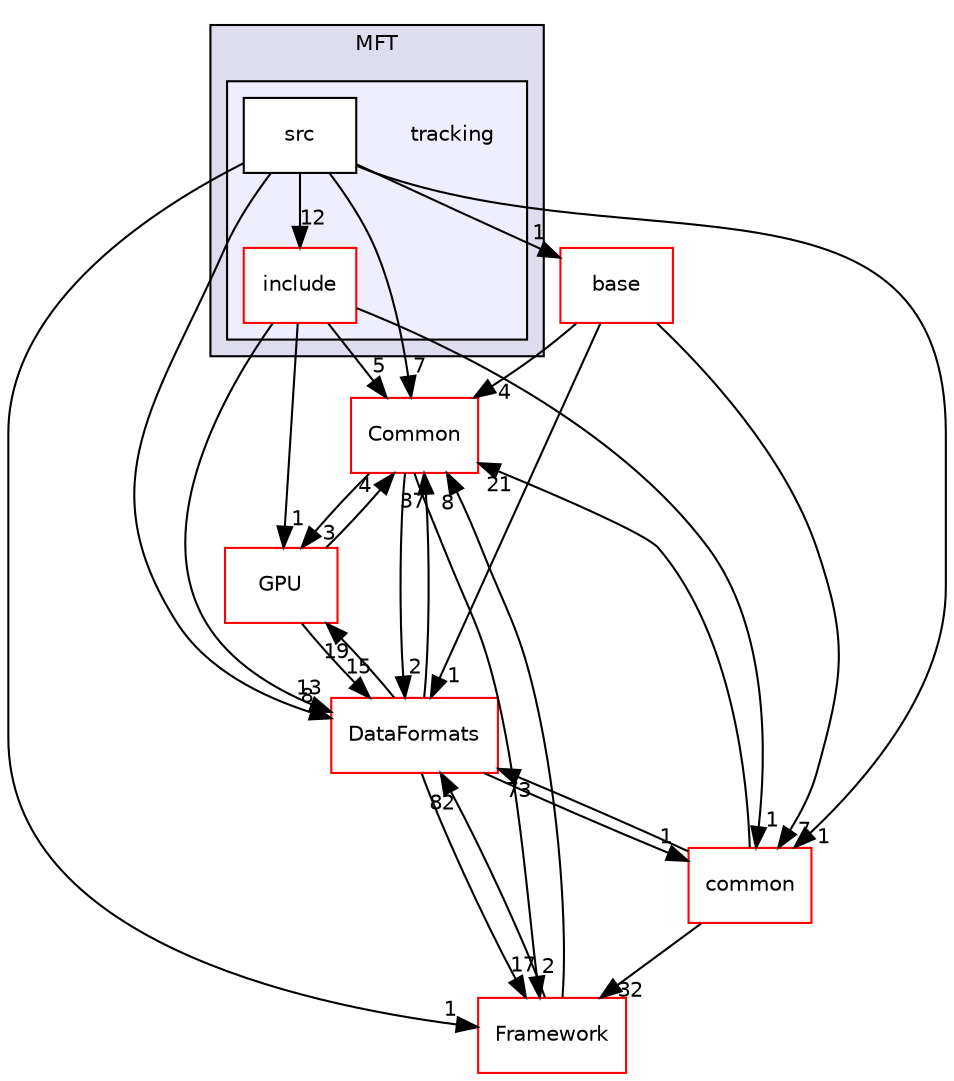 digraph "/home/travis/build/AliceO2Group/AliceO2/Detectors/ITSMFT/MFT/tracking" {
  bgcolor=transparent;
  compound=true
  node [ fontsize="10", fontname="Helvetica"];
  edge [ labelfontsize="10", labelfontname="Helvetica"];
  subgraph clusterdir_f39d1cd569ca2d16022b762a0e4a53c8 {
    graph [ bgcolor="#ddddee", pencolor="black", label="MFT" fontname="Helvetica", fontsize="10", URL="dir_f39d1cd569ca2d16022b762a0e4a53c8.html"]
  subgraph clusterdir_0a8d7fd788ce6274650fdef0765535ce {
    graph [ bgcolor="#eeeeff", pencolor="black", label="" URL="dir_0a8d7fd788ce6274650fdef0765535ce.html"];
    dir_0a8d7fd788ce6274650fdef0765535ce [shape=plaintext label="tracking"];
    dir_b26747058ac65f3a8006ba5e683c03be [shape=box label="include" color="red" fillcolor="white" style="filled" URL="dir_b26747058ac65f3a8006ba5e683c03be.html"];
    dir_119633d0a87109267c245d44b982fe38 [shape=box label="src" color="black" fillcolor="white" style="filled" URL="dir_119633d0a87109267c245d44b982fe38.html"];
  }
  }
  dir_4ab6b4cc6a7edbff49100e9123df213f [shape=box label="Common" color="red" URL="dir_4ab6b4cc6a7edbff49100e9123df213f.html"];
  dir_85bf31a2e8d306e7598ffcb73f8df6bf [shape=box label="common" color="red" URL="dir_85bf31a2e8d306e7598ffcb73f8df6bf.html"];
  dir_7e732ae97f4f941436b6909b27d4da36 [shape=box label="base" color="red" URL="dir_7e732ae97f4f941436b6909b27d4da36.html"];
  dir_f511f1e9c03c071966ae594f00bbc5e0 [shape=box label="GPU" color="red" URL="dir_f511f1e9c03c071966ae594f00bbc5e0.html"];
  dir_bcbb2cf9a3d3d83e5515c82071a07177 [shape=box label="Framework" color="red" URL="dir_bcbb2cf9a3d3d83e5515c82071a07177.html"];
  dir_2171f7ec022c5423887b07c69b2f5b48 [shape=box label="DataFormats" color="red" URL="dir_2171f7ec022c5423887b07c69b2f5b48.html"];
  dir_4ab6b4cc6a7edbff49100e9123df213f->dir_f511f1e9c03c071966ae594f00bbc5e0 [headlabel="3", labeldistance=1.5 headhref="dir_000029_000716.html"];
  dir_4ab6b4cc6a7edbff49100e9123df213f->dir_bcbb2cf9a3d3d83e5515c82071a07177 [headlabel="2", labeldistance=1.5 headhref="dir_000029_000055.html"];
  dir_4ab6b4cc6a7edbff49100e9123df213f->dir_2171f7ec022c5423887b07c69b2f5b48 [headlabel="2", labeldistance=1.5 headhref="dir_000029_000079.html"];
  dir_85bf31a2e8d306e7598ffcb73f8df6bf->dir_4ab6b4cc6a7edbff49100e9123df213f [headlabel="21", labeldistance=1.5 headhref="dir_000064_000029.html"];
  dir_85bf31a2e8d306e7598ffcb73f8df6bf->dir_bcbb2cf9a3d3d83e5515c82071a07177 [headlabel="32", labeldistance=1.5 headhref="dir_000064_000055.html"];
  dir_85bf31a2e8d306e7598ffcb73f8df6bf->dir_2171f7ec022c5423887b07c69b2f5b48 [headlabel="73", labeldistance=1.5 headhref="dir_000064_000079.html"];
  dir_7e732ae97f4f941436b6909b27d4da36->dir_4ab6b4cc6a7edbff49100e9123df213f [headlabel="4", labeldistance=1.5 headhref="dir_000174_000029.html"];
  dir_7e732ae97f4f941436b6909b27d4da36->dir_85bf31a2e8d306e7598ffcb73f8df6bf [headlabel="7", labeldistance=1.5 headhref="dir_000174_000064.html"];
  dir_7e732ae97f4f941436b6909b27d4da36->dir_2171f7ec022c5423887b07c69b2f5b48 [headlabel="1", labeldistance=1.5 headhref="dir_000174_000079.html"];
  dir_b26747058ac65f3a8006ba5e683c03be->dir_4ab6b4cc6a7edbff49100e9123df213f [headlabel="5", labeldistance=1.5 headhref="dir_000115_000029.html"];
  dir_b26747058ac65f3a8006ba5e683c03be->dir_85bf31a2e8d306e7598ffcb73f8df6bf [headlabel="1", labeldistance=1.5 headhref="dir_000115_000064.html"];
  dir_b26747058ac65f3a8006ba5e683c03be->dir_f511f1e9c03c071966ae594f00bbc5e0 [headlabel="1", labeldistance=1.5 headhref="dir_000115_000716.html"];
  dir_b26747058ac65f3a8006ba5e683c03be->dir_2171f7ec022c5423887b07c69b2f5b48 [headlabel="13", labeldistance=1.5 headhref="dir_000115_000079.html"];
  dir_119633d0a87109267c245d44b982fe38->dir_4ab6b4cc6a7edbff49100e9123df213f [headlabel="7", labeldistance=1.5 headhref="dir_000156_000029.html"];
  dir_119633d0a87109267c245d44b982fe38->dir_85bf31a2e8d306e7598ffcb73f8df6bf [headlabel="1", labeldistance=1.5 headhref="dir_000156_000064.html"];
  dir_119633d0a87109267c245d44b982fe38->dir_7e732ae97f4f941436b6909b27d4da36 [headlabel="1", labeldistance=1.5 headhref="dir_000156_000174.html"];
  dir_119633d0a87109267c245d44b982fe38->dir_b26747058ac65f3a8006ba5e683c03be [headlabel="12", labeldistance=1.5 headhref="dir_000156_000115.html"];
  dir_119633d0a87109267c245d44b982fe38->dir_bcbb2cf9a3d3d83e5515c82071a07177 [headlabel="1", labeldistance=1.5 headhref="dir_000156_000055.html"];
  dir_119633d0a87109267c245d44b982fe38->dir_2171f7ec022c5423887b07c69b2f5b48 [headlabel="8", labeldistance=1.5 headhref="dir_000156_000079.html"];
  dir_f511f1e9c03c071966ae594f00bbc5e0->dir_4ab6b4cc6a7edbff49100e9123df213f [headlabel="4", labeldistance=1.5 headhref="dir_000716_000029.html"];
  dir_f511f1e9c03c071966ae594f00bbc5e0->dir_2171f7ec022c5423887b07c69b2f5b48 [headlabel="15", labeldistance=1.5 headhref="dir_000716_000079.html"];
  dir_bcbb2cf9a3d3d83e5515c82071a07177->dir_4ab6b4cc6a7edbff49100e9123df213f [headlabel="8", labeldistance=1.5 headhref="dir_000055_000029.html"];
  dir_bcbb2cf9a3d3d83e5515c82071a07177->dir_2171f7ec022c5423887b07c69b2f5b48 [headlabel="82", labeldistance=1.5 headhref="dir_000055_000079.html"];
  dir_2171f7ec022c5423887b07c69b2f5b48->dir_4ab6b4cc6a7edbff49100e9123df213f [headlabel="37", labeldistance=1.5 headhref="dir_000079_000029.html"];
  dir_2171f7ec022c5423887b07c69b2f5b48->dir_85bf31a2e8d306e7598ffcb73f8df6bf [headlabel="1", labeldistance=1.5 headhref="dir_000079_000064.html"];
  dir_2171f7ec022c5423887b07c69b2f5b48->dir_f511f1e9c03c071966ae594f00bbc5e0 [headlabel="19", labeldistance=1.5 headhref="dir_000079_000716.html"];
  dir_2171f7ec022c5423887b07c69b2f5b48->dir_bcbb2cf9a3d3d83e5515c82071a07177 [headlabel="17", labeldistance=1.5 headhref="dir_000079_000055.html"];
}
